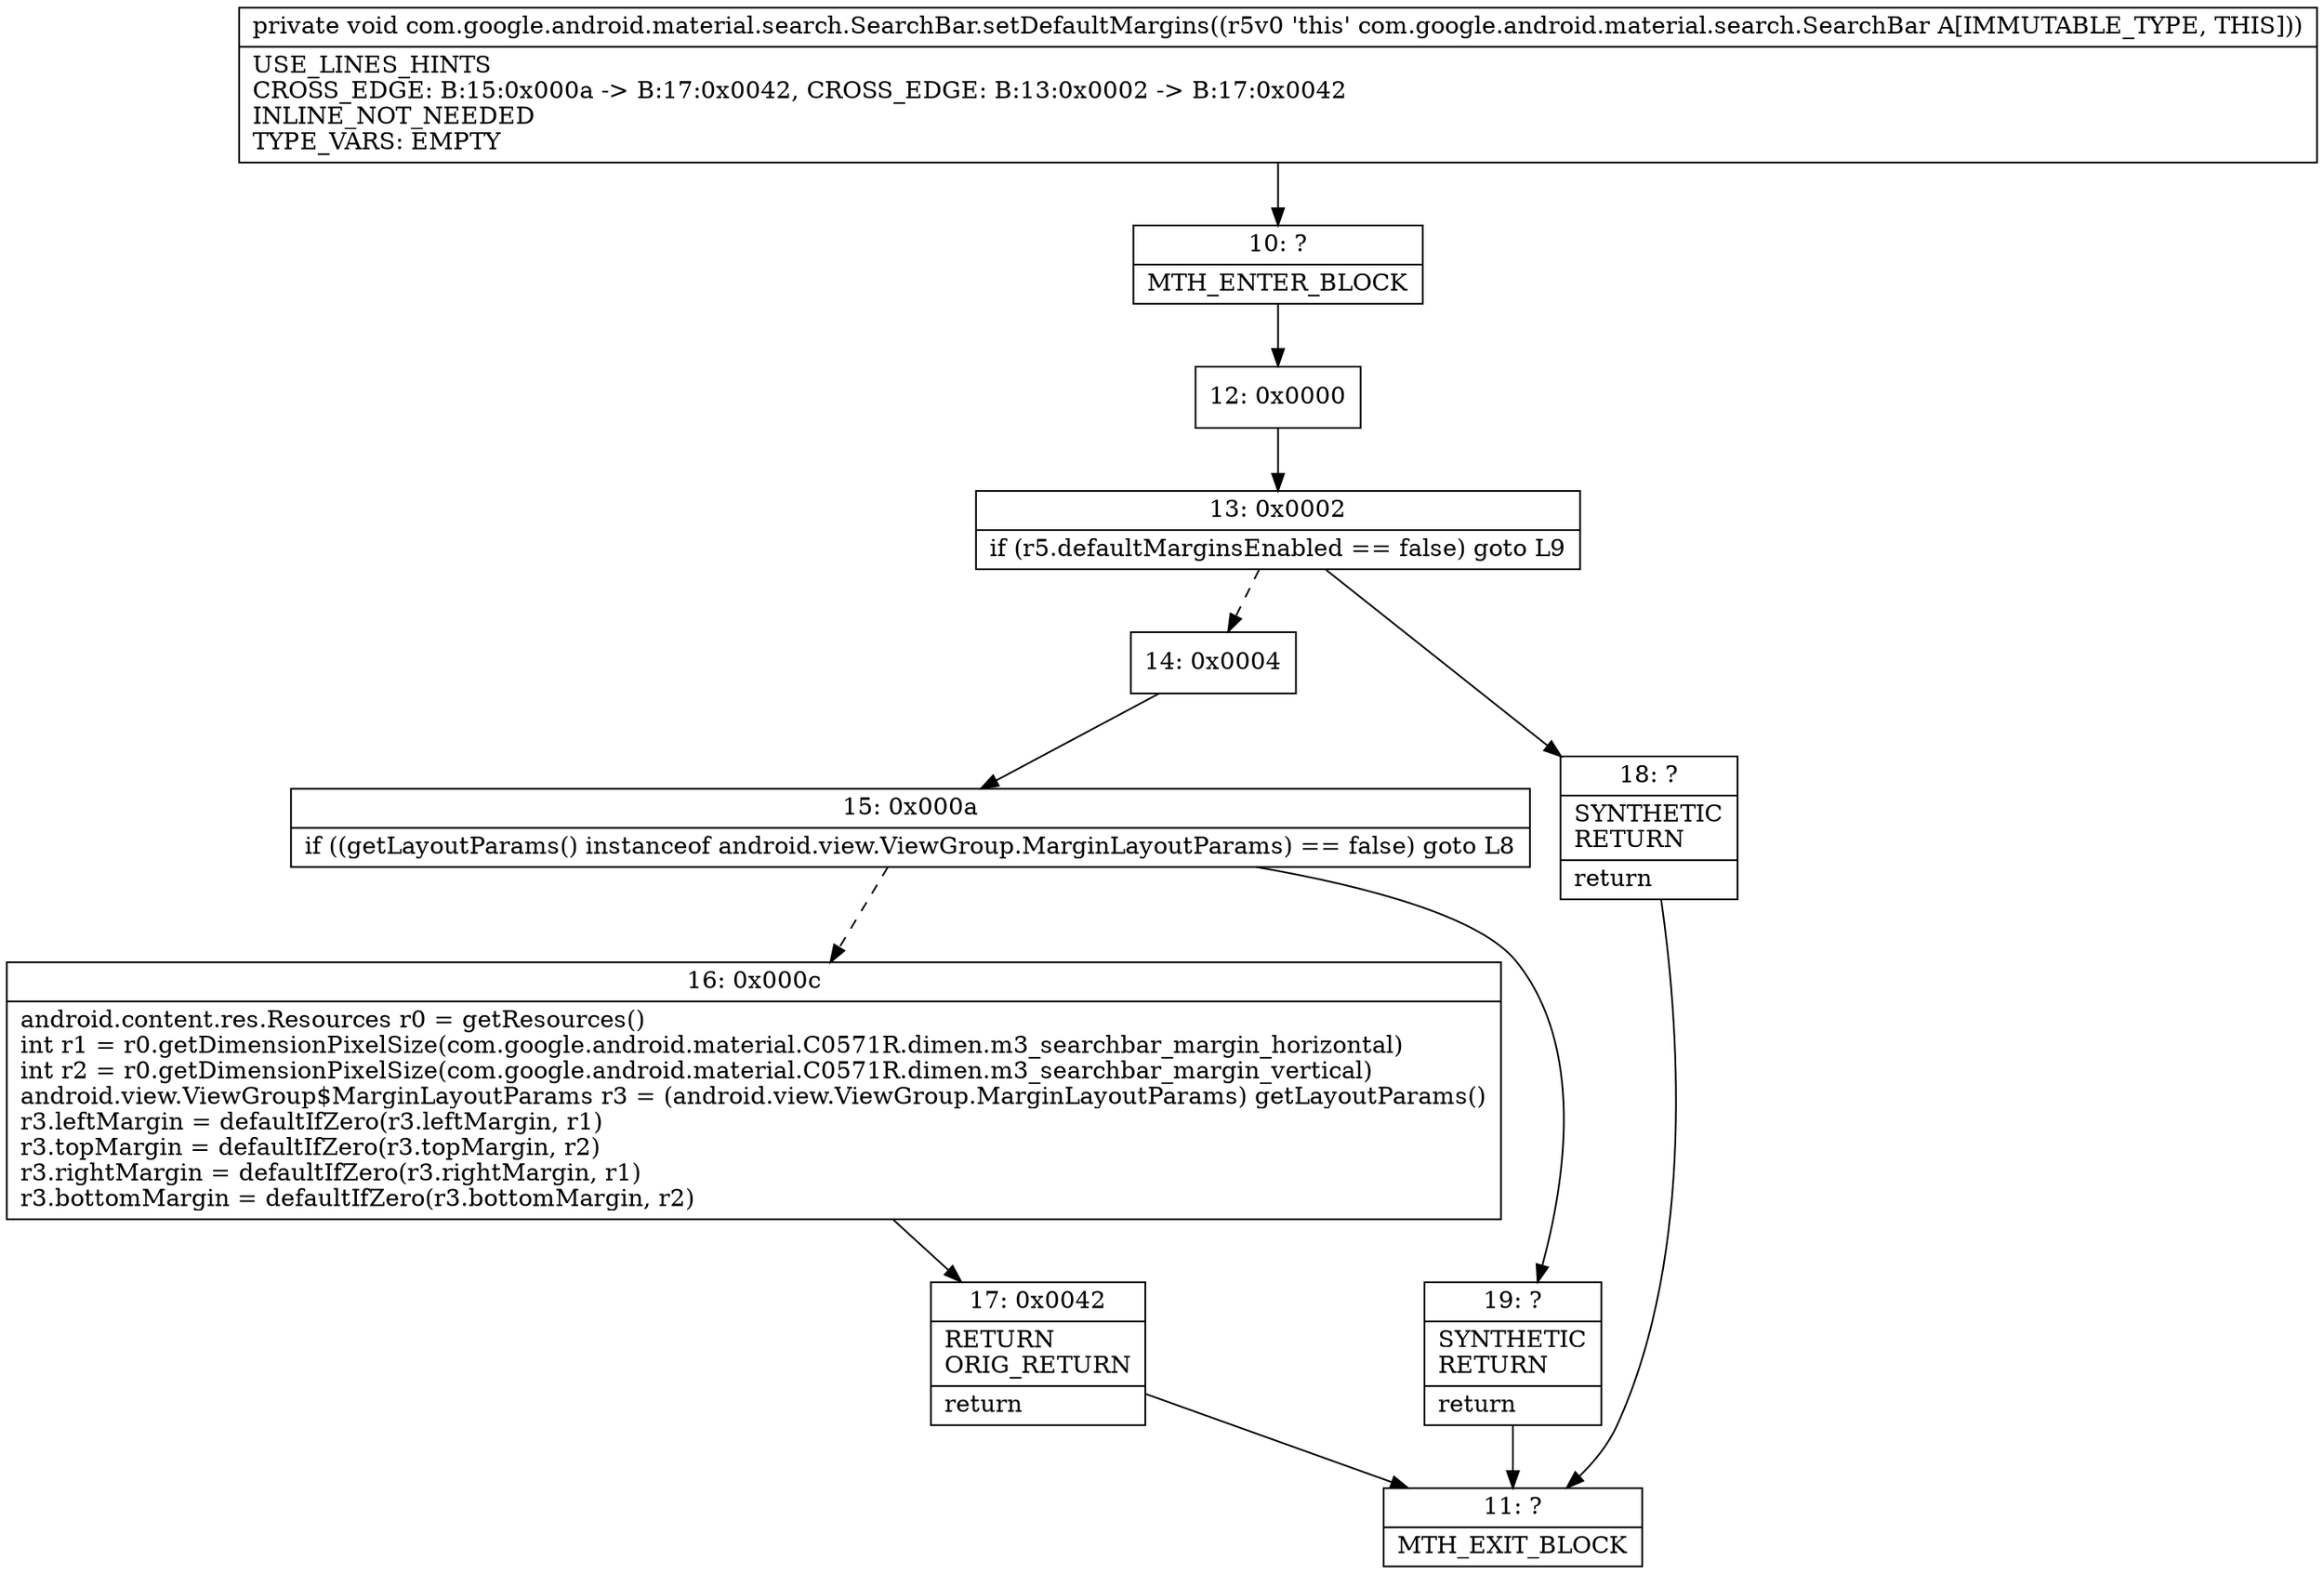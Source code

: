 digraph "CFG forcom.google.android.material.search.SearchBar.setDefaultMargins()V" {
Node_10 [shape=record,label="{10\:\ ?|MTH_ENTER_BLOCK\l}"];
Node_12 [shape=record,label="{12\:\ 0x0000}"];
Node_13 [shape=record,label="{13\:\ 0x0002|if (r5.defaultMarginsEnabled == false) goto L9\l}"];
Node_14 [shape=record,label="{14\:\ 0x0004}"];
Node_15 [shape=record,label="{15\:\ 0x000a|if ((getLayoutParams() instanceof android.view.ViewGroup.MarginLayoutParams) == false) goto L8\l}"];
Node_16 [shape=record,label="{16\:\ 0x000c|android.content.res.Resources r0 = getResources()\lint r1 = r0.getDimensionPixelSize(com.google.android.material.C0571R.dimen.m3_searchbar_margin_horizontal)\lint r2 = r0.getDimensionPixelSize(com.google.android.material.C0571R.dimen.m3_searchbar_margin_vertical)\landroid.view.ViewGroup$MarginLayoutParams r3 = (android.view.ViewGroup.MarginLayoutParams) getLayoutParams()\lr3.leftMargin = defaultIfZero(r3.leftMargin, r1)\lr3.topMargin = defaultIfZero(r3.topMargin, r2)\lr3.rightMargin = defaultIfZero(r3.rightMargin, r1)\lr3.bottomMargin = defaultIfZero(r3.bottomMargin, r2)\l}"];
Node_17 [shape=record,label="{17\:\ 0x0042|RETURN\lORIG_RETURN\l|return\l}"];
Node_11 [shape=record,label="{11\:\ ?|MTH_EXIT_BLOCK\l}"];
Node_19 [shape=record,label="{19\:\ ?|SYNTHETIC\lRETURN\l|return\l}"];
Node_18 [shape=record,label="{18\:\ ?|SYNTHETIC\lRETURN\l|return\l}"];
MethodNode[shape=record,label="{private void com.google.android.material.search.SearchBar.setDefaultMargins((r5v0 'this' com.google.android.material.search.SearchBar A[IMMUTABLE_TYPE, THIS]))  | USE_LINES_HINTS\lCROSS_EDGE: B:15:0x000a \-\> B:17:0x0042, CROSS_EDGE: B:13:0x0002 \-\> B:17:0x0042\lINLINE_NOT_NEEDED\lTYPE_VARS: EMPTY\l}"];
MethodNode -> Node_10;Node_10 -> Node_12;
Node_12 -> Node_13;
Node_13 -> Node_14[style=dashed];
Node_13 -> Node_18;
Node_14 -> Node_15;
Node_15 -> Node_16[style=dashed];
Node_15 -> Node_19;
Node_16 -> Node_17;
Node_17 -> Node_11;
Node_19 -> Node_11;
Node_18 -> Node_11;
}

